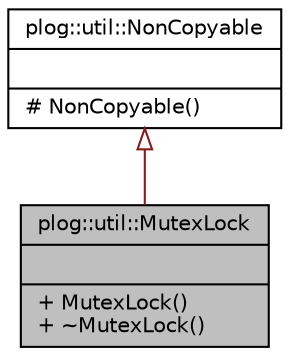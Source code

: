 digraph "plog::util::MutexLock"
{
 // LATEX_PDF_SIZE
  bgcolor="transparent";
  edge [fontname="Helvetica",fontsize="10",labelfontname="Helvetica",labelfontsize="10"];
  node [fontname="Helvetica",fontsize="10",shape=record];
  Node1 [label="{plog::util::MutexLock\n||+ MutexLock()\l+ ~MutexLock()\l}",height=0.2,width=0.4,color="black", fillcolor="grey75", style="filled", fontcolor="black",tooltip=" "];
  Node2 -> Node1 [dir="back",color="firebrick4",fontsize="10",style="solid",arrowtail="onormal",fontname="Helvetica"];
  Node2 [label="{plog::util::NonCopyable\n||# NonCopyable()\l}",height=0.2,width=0.4,color="black",URL="$classplog_1_1util_1_1_non_copyable.html",tooltip=" "];
}
